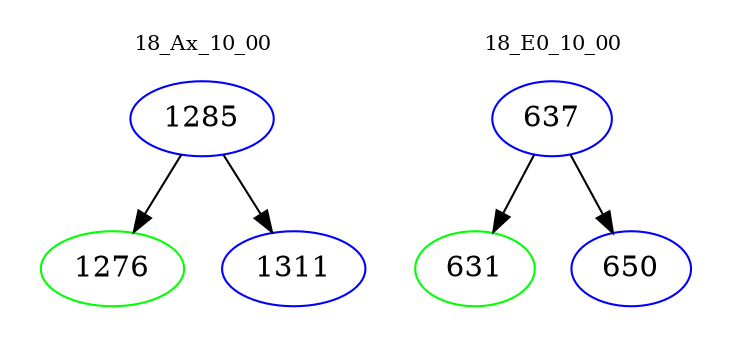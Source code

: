 digraph{
subgraph cluster_0 {
color = white
label = "18_Ax_10_00";
fontsize=10;
T0_1285 [label="1285", color="blue"]
T0_1285 -> T0_1276 [color="black"]
T0_1276 [label="1276", color="green"]
T0_1285 -> T0_1311 [color="black"]
T0_1311 [label="1311", color="blue"]
}
subgraph cluster_1 {
color = white
label = "18_E0_10_00";
fontsize=10;
T1_637 [label="637", color="blue"]
T1_637 -> T1_631 [color="black"]
T1_631 [label="631", color="green"]
T1_637 -> T1_650 [color="black"]
T1_650 [label="650", color="blue"]
}
}
